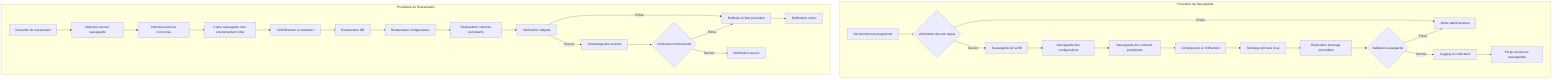 flowchart TB
    subgraph "Procédure de Sauvegarde"
        A1[Déclenchement programmé] --> B1{Vérification des pré-requis}
        B1 -->|Échec| C1[Alerte administrateur]
        B1 -->|Succès| D1[Sauvegarde de la DB]
        D1 --> E1[Sauvegarde des configurations]
        E1 --> F1[Sauvegarde des volumes persistants]
        F1 --> G1[Compression et chiffrement]
        G1 --> H1[Stockage primaire local]
        H1 --> I1[Réplication stockage secondaire]
        I1 --> J1{Validation sauvegarde}
        J1 -->|Échec| C1
        J1 -->|Succès| K1[Logging et notification]
        K1 --> L1[Purge anciennes sauvegardes]
    end
    
    subgraph "Procédure de Restauration"
        A2[Demande de restauration] --> B2[Sélection version sauvegarde]
        B2 --> C2[Arrêt des services concernés]
        C2 --> D2[Copie sauvegarde vers environnement cible]
        D2 --> E2[Déchiffrement et extraction]
        E2 --> F2[Restauration DB]
        F2 --> G2[Restauration configurations]
        G2 --> H2[Restauration volumes persistants]
        H2 --> I2[Vérification intégrité]
        I2 -->|Échec| J2[Rollback à l'état précédent]
        J2 --> K2[Notification échec]
        I2 -->|Succès| L2[Démarrage des services]
        L2 --> M2{Vérification fonctionnelle}
        M2 -->|Échec| J2
        M2 -->|Succès| N2[Notification succès]
    end